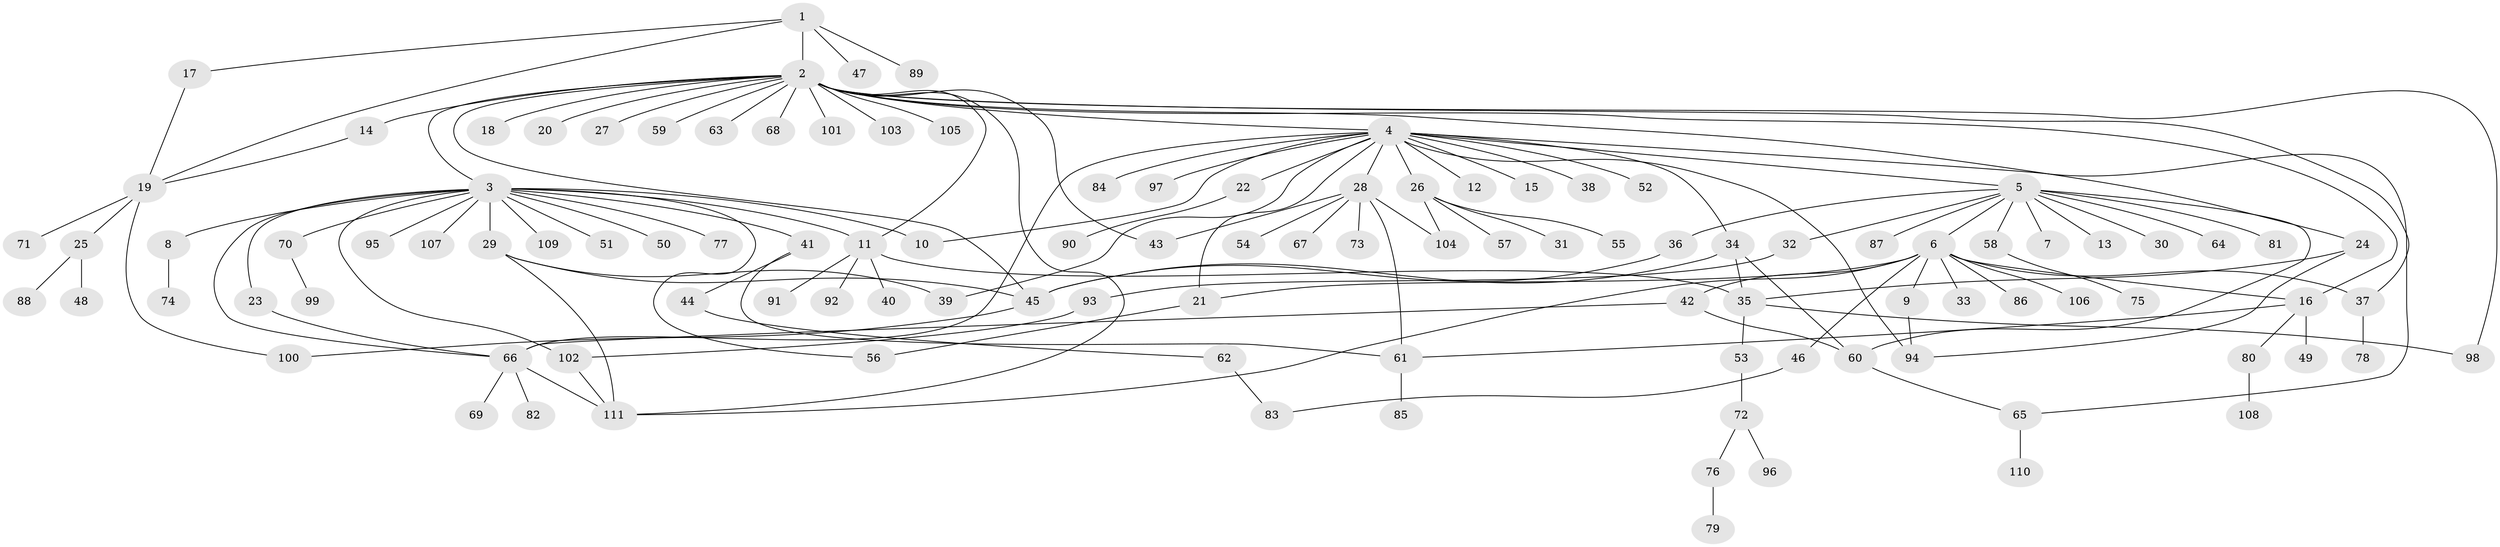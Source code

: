 // Generated by graph-tools (version 1.1) at 2025/48/03/09/25 04:48:53]
// undirected, 111 vertices, 144 edges
graph export_dot {
graph [start="1"]
  node [color=gray90,style=filled];
  1;
  2;
  3;
  4;
  5;
  6;
  7;
  8;
  9;
  10;
  11;
  12;
  13;
  14;
  15;
  16;
  17;
  18;
  19;
  20;
  21;
  22;
  23;
  24;
  25;
  26;
  27;
  28;
  29;
  30;
  31;
  32;
  33;
  34;
  35;
  36;
  37;
  38;
  39;
  40;
  41;
  42;
  43;
  44;
  45;
  46;
  47;
  48;
  49;
  50;
  51;
  52;
  53;
  54;
  55;
  56;
  57;
  58;
  59;
  60;
  61;
  62;
  63;
  64;
  65;
  66;
  67;
  68;
  69;
  70;
  71;
  72;
  73;
  74;
  75;
  76;
  77;
  78;
  79;
  80;
  81;
  82;
  83;
  84;
  85;
  86;
  87;
  88;
  89;
  90;
  91;
  92;
  93;
  94;
  95;
  96;
  97;
  98;
  99;
  100;
  101;
  102;
  103;
  104;
  105;
  106;
  107;
  108;
  109;
  110;
  111;
  1 -- 2;
  1 -- 17;
  1 -- 19;
  1 -- 47;
  1 -- 89;
  2 -- 3;
  2 -- 4;
  2 -- 11;
  2 -- 14;
  2 -- 16;
  2 -- 18;
  2 -- 20;
  2 -- 24;
  2 -- 27;
  2 -- 37;
  2 -- 43;
  2 -- 45;
  2 -- 59;
  2 -- 63;
  2 -- 68;
  2 -- 98;
  2 -- 101;
  2 -- 103;
  2 -- 105;
  2 -- 111;
  3 -- 8;
  3 -- 10;
  3 -- 11;
  3 -- 23;
  3 -- 29;
  3 -- 41;
  3 -- 50;
  3 -- 51;
  3 -- 56;
  3 -- 66;
  3 -- 70;
  3 -- 77;
  3 -- 95;
  3 -- 102;
  3 -- 107;
  3 -- 109;
  4 -- 5;
  4 -- 10;
  4 -- 12;
  4 -- 15;
  4 -- 21;
  4 -- 22;
  4 -- 26;
  4 -- 28;
  4 -- 34;
  4 -- 38;
  4 -- 39;
  4 -- 52;
  4 -- 65;
  4 -- 66;
  4 -- 84;
  4 -- 94;
  4 -- 97;
  5 -- 6;
  5 -- 7;
  5 -- 13;
  5 -- 30;
  5 -- 32;
  5 -- 36;
  5 -- 58;
  5 -- 60;
  5 -- 64;
  5 -- 81;
  5 -- 87;
  6 -- 9;
  6 -- 16;
  6 -- 21;
  6 -- 33;
  6 -- 37;
  6 -- 42;
  6 -- 46;
  6 -- 86;
  6 -- 106;
  6 -- 111;
  8 -- 74;
  9 -- 94;
  11 -- 35;
  11 -- 40;
  11 -- 91;
  11 -- 92;
  14 -- 19;
  16 -- 49;
  16 -- 61;
  16 -- 80;
  17 -- 19;
  19 -- 25;
  19 -- 71;
  19 -- 100;
  21 -- 56;
  22 -- 90;
  23 -- 66;
  24 -- 35;
  24 -- 94;
  25 -- 48;
  25 -- 88;
  26 -- 31;
  26 -- 55;
  26 -- 57;
  26 -- 104;
  28 -- 43;
  28 -- 54;
  28 -- 61;
  28 -- 67;
  28 -- 73;
  28 -- 104;
  29 -- 39;
  29 -- 45;
  29 -- 111;
  32 -- 93;
  34 -- 35;
  34 -- 45;
  34 -- 60;
  35 -- 53;
  35 -- 98;
  36 -- 45;
  37 -- 78;
  41 -- 44;
  41 -- 61;
  42 -- 60;
  42 -- 66;
  44 -- 62;
  45 -- 100;
  46 -- 83;
  53 -- 72;
  58 -- 75;
  60 -- 65;
  61 -- 85;
  62 -- 83;
  65 -- 110;
  66 -- 69;
  66 -- 82;
  66 -- 111;
  70 -- 99;
  72 -- 76;
  72 -- 96;
  76 -- 79;
  80 -- 108;
  93 -- 102;
  102 -- 111;
}
